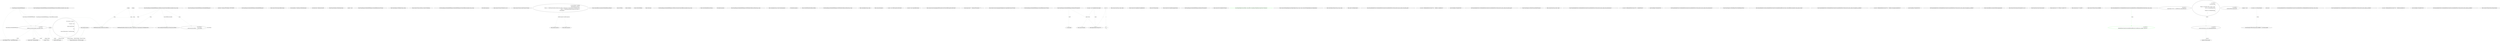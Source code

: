 digraph  {
n67 [label="Nancy.Responses.EmbeddedFileResponse", span=""];
n68 [label=content, span=""];
n69 [label=string, span=""];
n70 [label=string, span=""];
n0 [cluster="Nancy.Responses.EmbeddedFileResponse.EmbeddedFileResponse()", label="Entry Nancy.Responses.EmbeddedFileResponse.EmbeddedFileResponse()", span="13-13"];
n1 [cluster="Nancy.Responses.EmbeddedFileResponse.EmbeddedFileResponse()", label="ErrorText = Encoding.UTF8.GetBytes(''NOT FOUND'')", span="15-15"];
n2 [cluster="Nancy.Responses.EmbeddedFileResponse.EmbeddedFileResponse()", label="Exit Nancy.Responses.EmbeddedFileResponse.EmbeddedFileResponse()", span="13-13"];
n3 [cluster="System.Text.Encoding.GetBytes(string)", label="Entry System.Text.Encoding.GetBytes(string)", span="0-0"];
n4 [cluster="Nancy.Responses.EmbeddedFileResponse.EmbeddedFileResponse(System.Reflection.Assembly, string, string)", label="Entry Nancy.Responses.EmbeddedFileResponse.EmbeddedFileResponse(System.Reflection.Assembly, string, string)", span="18-18"];
n5 [cluster="Nancy.Responses.EmbeddedFileResponse.EmbeddedFileResponse(System.Reflection.Assembly, string, string)", label="this.ContentType = MimeTypes.GetMimeType(name)", span="20-20"];
n7 [cluster="Nancy.Responses.EmbeddedFileResponse.EmbeddedFileResponse(System.Reflection.Assembly, string, string)", label="var content =\r\n                    GetResourceContent(assembly, resourcePath, name)", span="23-24"];
n6 [cluster="Nancy.Responses.EmbeddedFileResponse.EmbeddedFileResponse(System.Reflection.Assembly, string, string)", label="this.StatusCode = HttpStatusCode.OK", span="21-21"];
n13 [cluster="Nancy.MimeTypes.GetMimeType(string)", label="Entry Nancy.MimeTypes.GetMimeType(string)", span="591-591"];
n8 [cluster="Nancy.Responses.EmbeddedFileResponse.EmbeddedFileResponse(System.Reflection.Assembly, string, string)", label="content != null", span="26-26"];
n14 [cluster="Nancy.Responses.EmbeddedFileResponse.GetResourceContent(System.Reflection.Assembly, string, string)", label="Entry Nancy.Responses.EmbeddedFileResponse.GetResourceContent(System.Reflection.Assembly, string, string)", span="45-45"];
n9 [cluster="Nancy.Responses.EmbeddedFileResponse.EmbeddedFileResponse(System.Reflection.Assembly, string, string)", label="this.WithHeader(''ETag'', GenerateETag(content))", span="28-28"];
n10 [cluster="Nancy.Responses.EmbeddedFileResponse.EmbeddedFileResponse(System.Reflection.Assembly, string, string)", label="content.Seek(0, SeekOrigin.Begin)", span="29-29"];
n11 [cluster="Nancy.Responses.EmbeddedFileResponse.EmbeddedFileResponse(System.Reflection.Assembly, string, string)", label="this.Contents = stream =>\r\n            {\r\n                if (content != null)\r\n                {\r\n                    content.CopyTo(stream);\r\n                }\r\n                else\r\n                {\r\n                    stream.Write(ErrorText, 0, ErrorText.Length);\r\n                }\r\n            }", span="32-42"];
n19 [cluster="lambda expression", label="content != null", span="34-34"];
n20 [cluster="lambda expression", label="content.CopyTo(stream)", span="36-36"];
n15 [cluster="Nancy.Responses.EmbeddedFileResponse.GenerateETag(System.IO.Stream)", label="Entry Nancy.Responses.EmbeddedFileResponse.GenerateETag(System.IO.Stream)", span="64-64"];
n16 [cluster="Nancy.Response.WithHeader(string, string)", label="Entry Nancy.Response.WithHeader(string, string)", span="101-101"];
n17 [cluster="System.IO.Stream.Seek(long, System.IO.SeekOrigin)", label="Entry System.IO.Stream.Seek(long, System.IO.SeekOrigin)", span="0-0"];
n12 [cluster="Nancy.Responses.EmbeddedFileResponse.EmbeddedFileResponse(System.Reflection.Assembly, string, string)", label="Exit Nancy.Responses.EmbeddedFileResponse.EmbeddedFileResponse(System.Reflection.Assembly, string, string)", span="18-18"];
n21 [cluster="lambda expression", label="stream.Write(ErrorText, 0, ErrorText.Length)", span="40-40"];
n18 [cluster="lambda expression", label="Entry lambda expression", span="32-42"];
n22 [cluster="lambda expression", label="Exit lambda expression", span="32-42"];
n24 [cluster="System.IO.Stream.Write(byte[], int, int)", label="Entry System.IO.Stream.Write(byte[], int, int)", span="0-0"];
n23 [cluster="System.IO.Stream.CopyTo(System.IO.Stream)", label="Entry System.IO.Stream.CopyTo(System.IO.Stream)", span="0-0"];
n25 [cluster="Nancy.Responses.EmbeddedFileResponse.GetResourceContent(System.Reflection.Assembly, string, string)", label="var resourceName = assembly\r\n                .GetManifestResourceNames()\r\n                .Where(x => GetFileNameFromResourceName(resourcePath, x).Equals(name, StringComparison.OrdinalIgnoreCase))\r\n                .Select(x => GetFileNameFromResourceName(resourcePath, x))\r\n                .FirstOrDefault()", span="47-51"];
n36 [cluster="lambda expression", label="GetFileNameFromResourceName(resourcePath, x).Equals(name, StringComparison.OrdinalIgnoreCase)", span="49-49"];
n41 [cluster="lambda expression", label="GetFileNameFromResourceName(resourcePath, x)", span="50-50"];
n26 [cluster="Nancy.Responses.EmbeddedFileResponse.GetResourceContent(System.Reflection.Assembly, string, string)", label="resourceName =\r\n                string.Concat(resourcePath, ''.'', resourceName)", span="53-54"];
n27 [cluster="Nancy.Responses.EmbeddedFileResponse.GetResourceContent(System.Reflection.Assembly, string, string)", label="return assembly.GetManifestResourceStream(resourceName);", span="56-56"];
n29 [cluster="System.Reflection.Assembly.GetManifestResourceNames()", label="Entry System.Reflection.Assembly.GetManifestResourceNames()", span="0-0"];
n30 [cluster="Unk.Where", label="Entry Unk.Where", span=""];
n31 [cluster="Unk.Select", label="Entry Unk.Select", span=""];
n32 [cluster="Unk.FirstOrDefault", label="Entry Unk.FirstOrDefault", span=""];
n35 [cluster="lambda expression", label="Entry lambda expression", span="49-49"];
n40 [cluster="lambda expression", label="Entry lambda expression", span="50-50"];
n33 [cluster="Unk.Concat", label="Entry Unk.Concat", span=""];
n28 [cluster="Nancy.Responses.EmbeddedFileResponse.GetResourceContent(System.Reflection.Assembly, string, string)", label="Exit Nancy.Responses.EmbeddedFileResponse.GetResourceContent(System.Reflection.Assembly, string, string)", span="45-45"];
n34 [cluster="Unk.GetManifestResourceStream", label="Entry Unk.GetManifestResourceStream", span=""];
n37 [cluster="lambda expression", label="Exit lambda expression", span="49-49"];
n38 [cluster="Nancy.Responses.EmbeddedFileResponse.GetFileNameFromResourceName(string, string)", label="Entry Nancy.Responses.EmbeddedFileResponse.GetFileNameFromResourceName(string, string)", span="59-59"];
n39 [cluster="string.Equals(string, System.StringComparison)", label="Entry string.Equals(string, System.StringComparison)", span="0-0"];
n42 [cluster="lambda expression", label="Exit lambda expression", span="50-50"];
n43 [cluster="Unk.GetFileNameFromResourceName", label="Entry Unk.GetFileNameFromResourceName", span=""];
n45 [cluster="Nancy.Responses.EmbeddedFileResponse.GetFileNameFromResourceName(string, string)", label="Exit Nancy.Responses.EmbeddedFileResponse.GetFileNameFromResourceName(string, string)", span="59-59"];
n46 [cluster="string.Replace(string, string)", label="Entry string.Replace(string, string)", span="0-0"];
n47 [cluster="string.Substring(int)", label="Entry string.Substring(int)", span="0-0"];
n48 [cluster="Nancy.Responses.EmbeddedFileResponse.GenerateETag(System.IO.Stream)", label="var sha1 = new SHA1CryptoServiceProvider()", span="66-66"];
n49 [cluster="Nancy.Responses.EmbeddedFileResponse.GenerateETag(System.IO.Stream)", label="var hash = sha1.ComputeHash(stream)", span="68-68"];
n52 [cluster="System.Security.Cryptography.SHA1CryptoServiceProvider.SHA1CryptoServiceProvider()", label="Entry System.Security.Cryptography.SHA1CryptoServiceProvider.SHA1CryptoServiceProvider()", span="0-0"];
n50 [cluster="Nancy.Responses.EmbeddedFileResponse.GenerateETag(System.IO.Stream)", label="return string.Concat(''\'''', ByteArrayToString(hash), ''\'''');", span="69-69"];
n53 [cluster="System.Security.Cryptography.HashAlgorithm.ComputeHash(System.IO.Stream)", label="Entry System.Security.Cryptography.HashAlgorithm.ComputeHash(System.IO.Stream)", span="0-0"];
n51 [cluster="Nancy.Responses.EmbeddedFileResponse.GenerateETag(System.IO.Stream)", label="Exit Nancy.Responses.EmbeddedFileResponse.GenerateETag(System.IO.Stream)", span="64-64"];
n54 [cluster="Nancy.Responses.EmbeddedFileResponse.ByteArrayToString(byte[])", label="Entry Nancy.Responses.EmbeddedFileResponse.ByteArrayToString(byte[])", span="73-73"];
n55 [cluster="string.Concat(string, string, string)", label="Entry string.Concat(string, string, string)", span="0-0"];
n56 [cluster="Nancy.Responses.EmbeddedFileResponse.ByteArrayToString(byte[])", label="var output = new StringBuilder(data.Length)", span="75-75"];
n58 [cluster="Nancy.Responses.EmbeddedFileResponse.ByteArrayToString(byte[])", label="i < data.Length", span="76-76"];
n59 [cluster="Nancy.Responses.EmbeddedFileResponse.ByteArrayToString(byte[])", label="output.Append(data[i].ToString(''X2''))", span="78-78"];
n57 [cluster="Nancy.Responses.EmbeddedFileResponse.ByteArrayToString(byte[])", label="int i = 0", span="76-76"];
n63 [cluster="System.Text.StringBuilder.StringBuilder(int)", label="Entry System.Text.StringBuilder.StringBuilder(int)", span="0-0"];
n61 [cluster="Nancy.Responses.EmbeddedFileResponse.ByteArrayToString(byte[])", label="return output.ToString();", span="81-81"];
n60 [cluster="Nancy.Responses.EmbeddedFileResponse.ByteArrayToString(byte[])", label="i++", span="76-76"];
n64 [cluster="byte.ToString(string)", label="Entry byte.ToString(string)", span="0-0"];
n65 [cluster="System.Text.StringBuilder.Append(string)", label="Entry System.Text.StringBuilder.Append(string)", span="0-0"];
n62 [cluster="Nancy.Responses.EmbeddedFileResponse.ByteArrayToString(byte[])", label="Exit Nancy.Responses.EmbeddedFileResponse.ByteArrayToString(byte[])", span="73-73"];
n66 [cluster="System.Text.StringBuilder.ToString()", label="Entry System.Text.StringBuilder.ToString()", span="0-0"];
d44 [cluster="Nancy.Responses.EmbeddedFileResponse.GetFileNameFromResourceName(string, string)", color=green, community=0, label="return Regex.Replace(resourceName, resourcePath, string.Empty, RegexOptions.IgnoreCase).Substring(1);", prediction=0, span="62-62"];
d46 [cluster="System.Text.RegularExpressions.Regex.Replace(string, string, string, System.Text.RegularExpressions.RegexOptions)", label="Entry System.Text.RegularExpressions.Regex.Replace(string, string, string, System.Text.RegularExpressions.RegexOptions)", span="0-0"];
m0_31 [cluster="Nancy.Request.Request(string, string, string)", file="EmbeddedStaticContentConventionBuilderFixture.cs", label="Entry Nancy.Request.Request(string, string, string)", span="30-30"];
m0_5 [cluster="object.ShouldEqual(object)", file="EmbeddedStaticContentConventionBuilderFixture.cs", label="Entry object.ShouldEqual(object)", span="105-105"];
m0_14 [cluster="Nancy.Embedded.Tests.Unit.EmbeddedStaticContentConventionBuilderFixture.Should_retrieve_static_content_with_relative_path()", file="EmbeddedStaticContentConventionBuilderFixture.cs", label="Entry Nancy.Embedded.Tests.Unit.EmbeddedStaticContentConventionBuilderFixture.Should_retrieve_static_content_with_relative_path()", span="50-50"];
m0_15 [cluster="Nancy.Embedded.Tests.Unit.EmbeddedStaticContentConventionBuilderFixture.Should_retrieve_static_content_with_relative_path()", file="EmbeddedStaticContentConventionBuilderFixture.cs", label="var result = GetEmbeddedStaticContent(''Foo'', ''Subfolder/../embedded.txt'')", span="54-54"];
m0_16 [cluster="Nancy.Embedded.Tests.Unit.EmbeddedStaticContentConventionBuilderFixture.Should_retrieve_static_content_with_relative_path()", file="EmbeddedStaticContentConventionBuilderFixture.cs", label="result.ShouldEqual(''Embedded Text'')", span="57-57"];
m0_17 [cluster="Nancy.Embedded.Tests.Unit.EmbeddedStaticContentConventionBuilderFixture.Should_retrieve_static_content_with_relative_path()", file="EmbeddedStaticContentConventionBuilderFixture.cs", label="Exit Nancy.Embedded.Tests.Unit.EmbeddedStaticContentConventionBuilderFixture.Should_retrieve_static_content_with_relative_path()", span="50-50"];
m0_33 [cluster="Nancy.Diagnostics.DefaultTraceLog.DefaultTraceLog()", file="EmbeddedStaticContentConventionBuilderFixture.cs", label="Entry Nancy.Diagnostics.DefaultTraceLog.DefaultTraceLog()", span="15-15"];
m0_29 [cluster="string.Format(string, object, object)", file="EmbeddedStaticContentConventionBuilderFixture.cs", label="Entry string.Format(string, object, object)", span="0-0"];
m0_0 [cluster="Nancy.Embedded.Tests.Unit.EmbeddedStaticContentConventionBuilderFixture.Should_retrieve_static_content_with_urlencoded_dot()", file="EmbeddedStaticContentConventionBuilderFixture.cs", label="Entry Nancy.Embedded.Tests.Unit.EmbeddedStaticContentConventionBuilderFixture.Should_retrieve_static_content_with_urlencoded_dot()", span="17-17"];
m0_1 [cluster="Nancy.Embedded.Tests.Unit.EmbeddedStaticContentConventionBuilderFixture.Should_retrieve_static_content_with_urlencoded_dot()", file="EmbeddedStaticContentConventionBuilderFixture.cs", label="var result = GetEmbeddedStaticContent(''Foo'', ''embedded%2etxt'')", span="21-21"];
m0_2 [cluster="Nancy.Embedded.Tests.Unit.EmbeddedStaticContentConventionBuilderFixture.Should_retrieve_static_content_with_urlencoded_dot()", file="EmbeddedStaticContentConventionBuilderFixture.cs", label="result.ShouldEqual(''Embedded Text'')", span="24-24"];
m0_3 [cluster="Nancy.Embedded.Tests.Unit.EmbeddedStaticContentConventionBuilderFixture.Should_retrieve_static_content_with_urlencoded_dot()", file="EmbeddedStaticContentConventionBuilderFixture.cs", label="Exit Nancy.Embedded.Tests.Unit.EmbeddedStaticContentConventionBuilderFixture.Should_retrieve_static_content_with_urlencoded_dot()", span="17-17"];
m0_32 [cluster="Nancy.Diagnostics.DefaultRequestTrace.DefaultRequestTrace()", file="EmbeddedStaticContentConventionBuilderFixture.cs", label="Entry Nancy.Diagnostics.DefaultRequestTrace.DefaultRequestTrace()", span="7-7"];
m0_35 [cluster="Nancy.Embedded.Conventions.EmbeddedStaticContentConventionBuilder.AddDirectory(string, System.Reflection.Assembly, string, params string[])", file="EmbeddedStaticContentConventionBuilderFixture.cs", label="Entry Nancy.Embedded.Conventions.EmbeddedStaticContentConventionBuilder.AddDirectory(string, System.Reflection.Assembly, string, params string[])", span="28-28"];
m0_10 [cluster="Nancy.Embedded.Tests.Unit.EmbeddedStaticContentConventionBuilderFixture.Should_retrieve_static_content_with_hyphens_in_subfolder()", file="EmbeddedStaticContentConventionBuilderFixture.cs", label="Entry Nancy.Embedded.Tests.Unit.EmbeddedStaticContentConventionBuilderFixture.Should_retrieve_static_content_with_hyphens_in_subfolder()", span="39-39"];
m0_11 [cluster="Nancy.Embedded.Tests.Unit.EmbeddedStaticContentConventionBuilderFixture.Should_retrieve_static_content_with_hyphens_in_subfolder()", file="EmbeddedStaticContentConventionBuilderFixture.cs", label="var result = GetEmbeddedStaticContent(''Foo'', ''Subfolder-with-hyphen/embedded3.txt'')", span="43-43"];
m0_12 [cluster="Nancy.Embedded.Tests.Unit.EmbeddedStaticContentConventionBuilderFixture.Should_retrieve_static_content_with_hyphens_in_subfolder()", file="EmbeddedStaticContentConventionBuilderFixture.cs", label="result.ShouldEqual(''Embedded3 Text'')", span="46-46"];
m0_13 [cluster="Nancy.Embedded.Tests.Unit.EmbeddedStaticContentConventionBuilderFixture.Should_retrieve_static_content_with_hyphens_in_subfolder()", file="EmbeddedStaticContentConventionBuilderFixture.cs", label="Exit Nancy.Embedded.Tests.Unit.EmbeddedStaticContentConventionBuilderFixture.Should_retrieve_static_content_with_hyphens_in_subfolder()", span="39-39"];
m0_34 [cluster="System.Reflection.Assembly.GetExecutingAssembly()", file="EmbeddedStaticContentConventionBuilderFixture.cs", label="Entry System.Reflection.Assembly.GetExecutingAssembly()", span="0-0"];
m0_40 [cluster="System.Text.Encoding.GetString(byte[], int, int)", file="EmbeddedStaticContentConventionBuilderFixture.cs", label="Entry System.Text.Encoding.GetString(byte[], int, int)", span="0-0"];
m0_30 [cluster="Nancy.NancyContext.NancyContext()", file="EmbeddedStaticContentConventionBuilderFixture.cs", label="Entry Nancy.NancyContext.NancyContext()", span="25-25"];
m0_36 [cluster="System.Func<T1, T2, TResult>.Invoke(T1, T2)", file="EmbeddedStaticContentConventionBuilderFixture.cs", label="Entry System.Func<T1, T2, TResult>.Invoke(T1, T2)", span="0-0"];
m0_38 [cluster="System.Action<T>.Invoke(T)", file="EmbeddedStaticContentConventionBuilderFixture.cs", label="Entry System.Action<T>.Invoke(T)", span="0-0"];
m0_39 [cluster="System.IO.MemoryStream.GetBuffer()", file="EmbeddedStaticContentConventionBuilderFixture.cs", label="Entry System.IO.MemoryStream.GetBuffer()", span="0-0"];
m0_4 [cluster="Nancy.Embedded.Tests.Unit.EmbeddedStaticContentConventionBuilderFixture.GetEmbeddedStaticContent(string, string, string)", file="EmbeddedStaticContentConventionBuilderFixture.cs", label="Entry Nancy.Embedded.Tests.Unit.EmbeddedStaticContentConventionBuilderFixture.GetEmbeddedStaticContent(string, string, string)", span="60-60"];
m0_18 [cluster="Nancy.Embedded.Tests.Unit.EmbeddedStaticContentConventionBuilderFixture.GetEmbeddedStaticContent(string, string, string)", file="EmbeddedStaticContentConventionBuilderFixture.cs", label="var resource =\r\n                string.Format(''/{0}/{1}'', virtualDirectory, requestedFilename)", span="62-63"];
m0_21 [cluster="Nancy.Embedded.Tests.Unit.EmbeddedStaticContentConventionBuilderFixture.GetEmbeddedStaticContent(string, string, string)", color=green, community=0, file="EmbeddedStaticContentConventionBuilderFixture.cs", label="var resolver =\r\n                EmbeddedStaticContentConventionBuilder.AddDirectory(virtualDirectory, assembly, ''Resources'')", prediction=1, span="78-79"];
m0_19 [cluster="Nancy.Embedded.Tests.Unit.EmbeddedStaticContentConventionBuilderFixture.GetEmbeddedStaticContent(string, string, string)", file="EmbeddedStaticContentConventionBuilderFixture.cs", label="var context =\r\n                new NancyContext\r\n                {\r\n                    Request = new Request(''GET'', resource, ''http''),\r\n                    Trace = new DefaultRequestTrace\r\n                    {\r\n                        TraceLog = new DefaultTraceLog()\r\n                    }\r\n                }", span="65-73"];
m0_20 [cluster="Nancy.Embedded.Tests.Unit.EmbeddedStaticContentConventionBuilderFixture.GetEmbeddedStaticContent(string, string, string)", file="EmbeddedStaticContentConventionBuilderFixture.cs", label="var assembly =\r\n                Assembly.GetExecutingAssembly()", span="75-76"];
m0_22 [cluster="Nancy.Embedded.Tests.Unit.EmbeddedStaticContentConventionBuilderFixture.GetEmbeddedStaticContent(string, string, string)", file="EmbeddedStaticContentConventionBuilderFixture.cs", label="var response =\r\n                resolver.Invoke(context, null) as EmbeddedFileResponse", span="81-82"];
m0_23 [cluster="Nancy.Embedded.Tests.Unit.EmbeddedStaticContentConventionBuilderFixture.GetEmbeddedStaticContent(string, string, string)", file="EmbeddedStaticContentConventionBuilderFixture.cs", label="response != null", span="84-84"];
m0_25 [cluster="Nancy.Embedded.Tests.Unit.EmbeddedStaticContentConventionBuilderFixture.GetEmbeddedStaticContent(string, string, string)", file="EmbeddedStaticContentConventionBuilderFixture.cs", label="response.Contents(stream)", span="88-88"];
m0_24 [cluster="Nancy.Embedded.Tests.Unit.EmbeddedStaticContentConventionBuilderFixture.GetEmbeddedStaticContent(string, string, string)", file="EmbeddedStaticContentConventionBuilderFixture.cs", label="var stream = new MemoryStream()", span="86-86"];
m0_27 [cluster="Nancy.Embedded.Tests.Unit.EmbeddedStaticContentConventionBuilderFixture.GetEmbeddedStaticContent(string, string, string)", file="EmbeddedStaticContentConventionBuilderFixture.cs", label="return null;", span="93-93"];
m0_26 [cluster="Nancy.Embedded.Tests.Unit.EmbeddedStaticContentConventionBuilderFixture.GetEmbeddedStaticContent(string, string, string)", file="EmbeddedStaticContentConventionBuilderFixture.cs", label="return Encoding.UTF8.GetString(stream.GetBuffer(), 0, (int)stream.Length);", span="89-89"];
m0_28 [cluster="Nancy.Embedded.Tests.Unit.EmbeddedStaticContentConventionBuilderFixture.GetEmbeddedStaticContent(string, string, string)", file="EmbeddedStaticContentConventionBuilderFixture.cs", label="Exit Nancy.Embedded.Tests.Unit.EmbeddedStaticContentConventionBuilderFixture.GetEmbeddedStaticContent(string, string, string)", span="60-60"];
m0_6 [cluster="Nancy.Embedded.Tests.Unit.EmbeddedStaticContentConventionBuilderFixture.Should_retrieve_static_content_in_subfolder()", file="EmbeddedStaticContentConventionBuilderFixture.cs", label="Entry Nancy.Embedded.Tests.Unit.EmbeddedStaticContentConventionBuilderFixture.Should_retrieve_static_content_in_subfolder()", span="28-28"];
m0_7 [cluster="Nancy.Embedded.Tests.Unit.EmbeddedStaticContentConventionBuilderFixture.Should_retrieve_static_content_in_subfolder()", file="EmbeddedStaticContentConventionBuilderFixture.cs", label="var result = GetEmbeddedStaticContent(''Foo'', ''Subfolder/embedded2.txt'')", span="32-32"];
m0_8 [cluster="Nancy.Embedded.Tests.Unit.EmbeddedStaticContentConventionBuilderFixture.Should_retrieve_static_content_in_subfolder()", file="EmbeddedStaticContentConventionBuilderFixture.cs", label="result.ShouldEqual(''Embedded2 Text'')", span="35-35"];
m0_9 [cluster="Nancy.Embedded.Tests.Unit.EmbeddedStaticContentConventionBuilderFixture.Should_retrieve_static_content_in_subfolder()", file="EmbeddedStaticContentConventionBuilderFixture.cs", label="Exit Nancy.Embedded.Tests.Unit.EmbeddedStaticContentConventionBuilderFixture.Should_retrieve_static_content_in_subfolder()", span="28-28"];
m0_37 [cluster="System.IO.MemoryStream.MemoryStream()", file="EmbeddedStaticContentConventionBuilderFixture.cs", label="Entry System.IO.MemoryStream.MemoryStream()", span="0-0"];
n67 -> n7  [color=darkseagreen4, key=1, label="Nancy.Responses.EmbeddedFileResponse", style=dashed];
n67 -> n9  [color=darkseagreen4, key=1, label="Nancy.Responses.EmbeddedFileResponse", style=dashed];
n67 -> n41  [color=darkseagreen4, key=1, label="Nancy.Responses.EmbeddedFileResponse", style=dashed];
n68 -> n19  [color=darkseagreen4, key=1, label=content, style=dashed];
n68 -> n20  [color=darkseagreen4, key=1, label=content, style=dashed];
n69 -> n36  [color=darkseagreen4, key=1, label=string, style=dashed];
n69 -> n41  [color=darkseagreen4, key=1, label=string, style=dashed];
n70 -> n36  [color=darkseagreen4, key=1, label=string, style=dashed];
n4 -> n7  [color=darkseagreen4, key=1, label="System.Reflection.Assembly", style=dashed];
n7 -> n9  [color=darkseagreen4, key=1, label=content, style=dashed];
n7 -> n10  [color=darkseagreen4, key=1, label=content, style=dashed];
n7 -> n19  [color=darkseagreen4, key=1, label=content, style=dashed];
n7 -> n20  [color=darkseagreen4, key=1, label=content, style=dashed];
n14 -> n36  [color=darkseagreen4, key=1, label=string, style=dashed];
n14 -> n41  [color=darkseagreen4, key=1, label=string, style=dashed];
n14 -> n26  [color=darkseagreen4, key=1, label=string, style=dashed];
n14 -> n27  [color=darkseagreen4, key=1, label="System.Reflection.Assembly", style=dashed];
n11 -> n20  [color=darkseagreen4, key=1, label="System.IO.Stream", style=dashed];
n11 -> n21  [color=darkseagreen4, key=1, label="System.IO.Stream", style=dashed];
n18 -> n20  [color=darkseagreen4, key=1, label="System.IO.Stream", style=dashed];
n18 -> n21  [color=darkseagreen4, key=1, label="System.IO.Stream", style=dashed];
n25 -> n35  [color=darkseagreen4, key=1, label="lambda expression", style=dashed];
n25 -> n40  [color=darkseagreen4, key=1, label="lambda expression", style=dashed];
n26 -> n26  [color=darkseagreen4, key=1, label=resourceName, style=dashed];
n54 -> n58  [color=darkseagreen4, key=1, label="byte[]", style=dashed];
n54 -> n59  [color=darkseagreen4, key=1, label="byte[]", style=dashed];
n56 -> n59  [color=darkseagreen4, key=1, label=output, style=dashed];
n56 -> n61  [color=darkseagreen4, key=1, label=output, style=dashed];
n57 -> n59  [color=darkseagreen4, key=1, label=i, style=dashed];
n57 -> n60  [color=darkseagreen4, key=1, label=i, style=dashed];
n60 -> n60  [color=darkseagreen4, key=1, label=i, style=dashed];
m0_4 -> m0_21  [color=green, key=1, label=string, style=dashed];
m0_19 -> m0_22  [color=darkseagreen4, key=1, label=context, style=dashed];
m0_22 -> m0_25  [color=darkseagreen4, key=1, label=response, style=dashed];
m0_24 -> m0_26  [color=darkseagreen4, key=1, label=stream, style=dashed];
}
